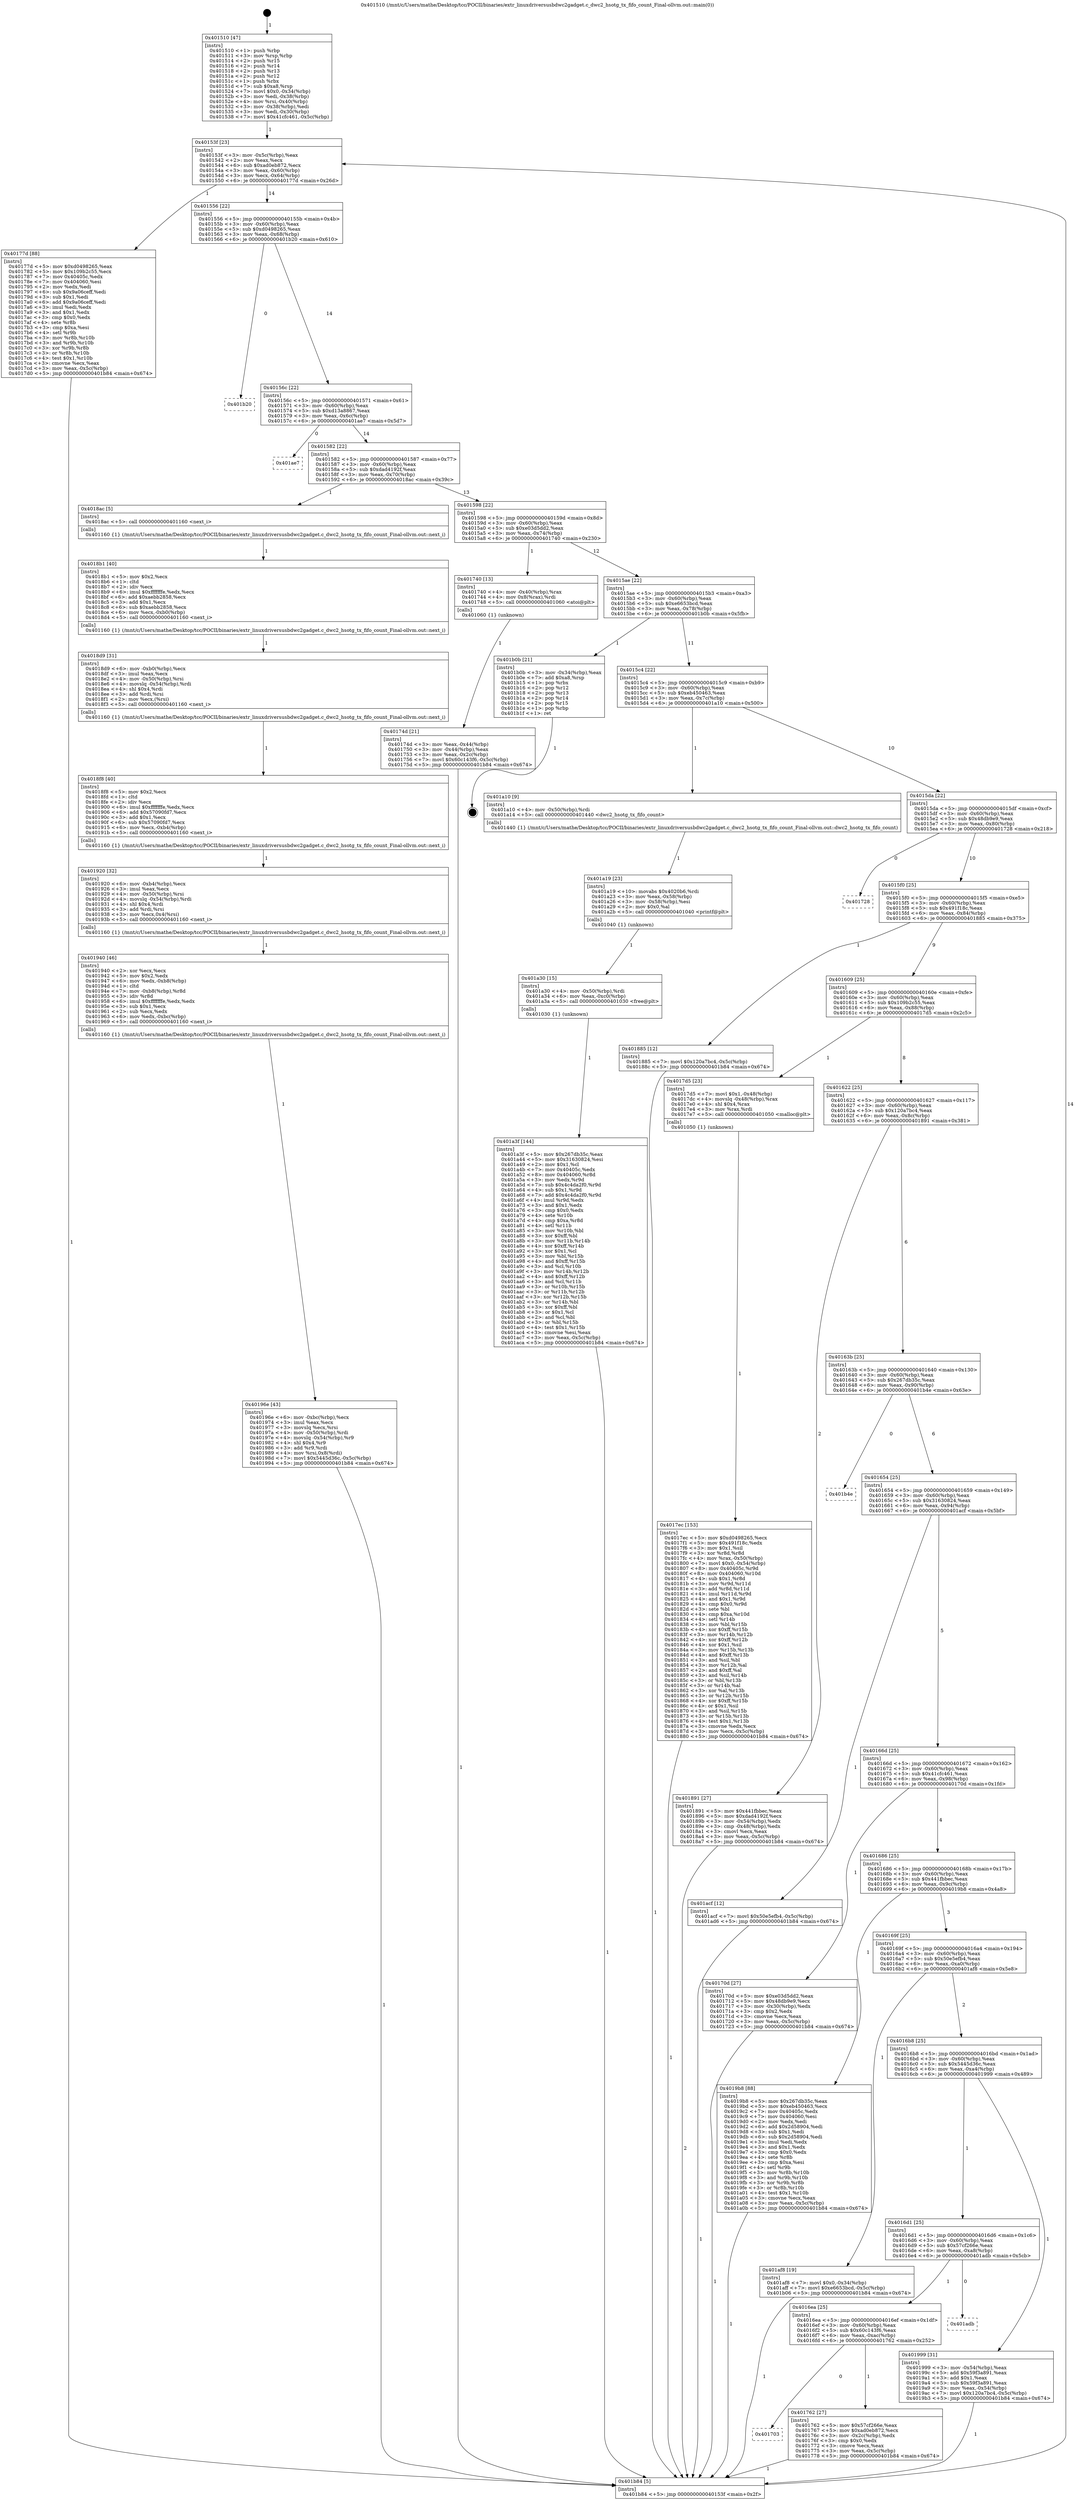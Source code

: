 digraph "0x401510" {
  label = "0x401510 (/mnt/c/Users/mathe/Desktop/tcc/POCII/binaries/extr_linuxdriversusbdwc2gadget.c_dwc2_hsotg_tx_fifo_count_Final-ollvm.out::main(0))"
  labelloc = "t"
  node[shape=record]

  Entry [label="",width=0.3,height=0.3,shape=circle,fillcolor=black,style=filled]
  "0x40153f" [label="{
     0x40153f [23]\l
     | [instrs]\l
     &nbsp;&nbsp;0x40153f \<+3\>: mov -0x5c(%rbp),%eax\l
     &nbsp;&nbsp;0x401542 \<+2\>: mov %eax,%ecx\l
     &nbsp;&nbsp;0x401544 \<+6\>: sub $0xad0eb872,%ecx\l
     &nbsp;&nbsp;0x40154a \<+3\>: mov %eax,-0x60(%rbp)\l
     &nbsp;&nbsp;0x40154d \<+3\>: mov %ecx,-0x64(%rbp)\l
     &nbsp;&nbsp;0x401550 \<+6\>: je 000000000040177d \<main+0x26d\>\l
  }"]
  "0x40177d" [label="{
     0x40177d [88]\l
     | [instrs]\l
     &nbsp;&nbsp;0x40177d \<+5\>: mov $0xd0498265,%eax\l
     &nbsp;&nbsp;0x401782 \<+5\>: mov $0x109b2c55,%ecx\l
     &nbsp;&nbsp;0x401787 \<+7\>: mov 0x40405c,%edx\l
     &nbsp;&nbsp;0x40178e \<+7\>: mov 0x404060,%esi\l
     &nbsp;&nbsp;0x401795 \<+2\>: mov %edx,%edi\l
     &nbsp;&nbsp;0x401797 \<+6\>: sub $0x9a06ceff,%edi\l
     &nbsp;&nbsp;0x40179d \<+3\>: sub $0x1,%edi\l
     &nbsp;&nbsp;0x4017a0 \<+6\>: add $0x9a06ceff,%edi\l
     &nbsp;&nbsp;0x4017a6 \<+3\>: imul %edi,%edx\l
     &nbsp;&nbsp;0x4017a9 \<+3\>: and $0x1,%edx\l
     &nbsp;&nbsp;0x4017ac \<+3\>: cmp $0x0,%edx\l
     &nbsp;&nbsp;0x4017af \<+4\>: sete %r8b\l
     &nbsp;&nbsp;0x4017b3 \<+3\>: cmp $0xa,%esi\l
     &nbsp;&nbsp;0x4017b6 \<+4\>: setl %r9b\l
     &nbsp;&nbsp;0x4017ba \<+3\>: mov %r8b,%r10b\l
     &nbsp;&nbsp;0x4017bd \<+3\>: and %r9b,%r10b\l
     &nbsp;&nbsp;0x4017c0 \<+3\>: xor %r9b,%r8b\l
     &nbsp;&nbsp;0x4017c3 \<+3\>: or %r8b,%r10b\l
     &nbsp;&nbsp;0x4017c6 \<+4\>: test $0x1,%r10b\l
     &nbsp;&nbsp;0x4017ca \<+3\>: cmovne %ecx,%eax\l
     &nbsp;&nbsp;0x4017cd \<+3\>: mov %eax,-0x5c(%rbp)\l
     &nbsp;&nbsp;0x4017d0 \<+5\>: jmp 0000000000401b84 \<main+0x674\>\l
  }"]
  "0x401556" [label="{
     0x401556 [22]\l
     | [instrs]\l
     &nbsp;&nbsp;0x401556 \<+5\>: jmp 000000000040155b \<main+0x4b\>\l
     &nbsp;&nbsp;0x40155b \<+3\>: mov -0x60(%rbp),%eax\l
     &nbsp;&nbsp;0x40155e \<+5\>: sub $0xd0498265,%eax\l
     &nbsp;&nbsp;0x401563 \<+3\>: mov %eax,-0x68(%rbp)\l
     &nbsp;&nbsp;0x401566 \<+6\>: je 0000000000401b20 \<main+0x610\>\l
  }"]
  Exit [label="",width=0.3,height=0.3,shape=circle,fillcolor=black,style=filled,peripheries=2]
  "0x401b20" [label="{
     0x401b20\l
  }", style=dashed]
  "0x40156c" [label="{
     0x40156c [22]\l
     | [instrs]\l
     &nbsp;&nbsp;0x40156c \<+5\>: jmp 0000000000401571 \<main+0x61\>\l
     &nbsp;&nbsp;0x401571 \<+3\>: mov -0x60(%rbp),%eax\l
     &nbsp;&nbsp;0x401574 \<+5\>: sub $0xd13a8867,%eax\l
     &nbsp;&nbsp;0x401579 \<+3\>: mov %eax,-0x6c(%rbp)\l
     &nbsp;&nbsp;0x40157c \<+6\>: je 0000000000401ae7 \<main+0x5d7\>\l
  }"]
  "0x401a3f" [label="{
     0x401a3f [144]\l
     | [instrs]\l
     &nbsp;&nbsp;0x401a3f \<+5\>: mov $0x267db35c,%eax\l
     &nbsp;&nbsp;0x401a44 \<+5\>: mov $0x31630824,%esi\l
     &nbsp;&nbsp;0x401a49 \<+2\>: mov $0x1,%cl\l
     &nbsp;&nbsp;0x401a4b \<+7\>: mov 0x40405c,%edx\l
     &nbsp;&nbsp;0x401a52 \<+8\>: mov 0x404060,%r8d\l
     &nbsp;&nbsp;0x401a5a \<+3\>: mov %edx,%r9d\l
     &nbsp;&nbsp;0x401a5d \<+7\>: sub $0x4c4da2f0,%r9d\l
     &nbsp;&nbsp;0x401a64 \<+4\>: sub $0x1,%r9d\l
     &nbsp;&nbsp;0x401a68 \<+7\>: add $0x4c4da2f0,%r9d\l
     &nbsp;&nbsp;0x401a6f \<+4\>: imul %r9d,%edx\l
     &nbsp;&nbsp;0x401a73 \<+3\>: and $0x1,%edx\l
     &nbsp;&nbsp;0x401a76 \<+3\>: cmp $0x0,%edx\l
     &nbsp;&nbsp;0x401a79 \<+4\>: sete %r10b\l
     &nbsp;&nbsp;0x401a7d \<+4\>: cmp $0xa,%r8d\l
     &nbsp;&nbsp;0x401a81 \<+4\>: setl %r11b\l
     &nbsp;&nbsp;0x401a85 \<+3\>: mov %r10b,%bl\l
     &nbsp;&nbsp;0x401a88 \<+3\>: xor $0xff,%bl\l
     &nbsp;&nbsp;0x401a8b \<+3\>: mov %r11b,%r14b\l
     &nbsp;&nbsp;0x401a8e \<+4\>: xor $0xff,%r14b\l
     &nbsp;&nbsp;0x401a92 \<+3\>: xor $0x1,%cl\l
     &nbsp;&nbsp;0x401a95 \<+3\>: mov %bl,%r15b\l
     &nbsp;&nbsp;0x401a98 \<+4\>: and $0xff,%r15b\l
     &nbsp;&nbsp;0x401a9c \<+3\>: and %cl,%r10b\l
     &nbsp;&nbsp;0x401a9f \<+3\>: mov %r14b,%r12b\l
     &nbsp;&nbsp;0x401aa2 \<+4\>: and $0xff,%r12b\l
     &nbsp;&nbsp;0x401aa6 \<+3\>: and %cl,%r11b\l
     &nbsp;&nbsp;0x401aa9 \<+3\>: or %r10b,%r15b\l
     &nbsp;&nbsp;0x401aac \<+3\>: or %r11b,%r12b\l
     &nbsp;&nbsp;0x401aaf \<+3\>: xor %r12b,%r15b\l
     &nbsp;&nbsp;0x401ab2 \<+3\>: or %r14b,%bl\l
     &nbsp;&nbsp;0x401ab5 \<+3\>: xor $0xff,%bl\l
     &nbsp;&nbsp;0x401ab8 \<+3\>: or $0x1,%cl\l
     &nbsp;&nbsp;0x401abb \<+2\>: and %cl,%bl\l
     &nbsp;&nbsp;0x401abd \<+3\>: or %bl,%r15b\l
     &nbsp;&nbsp;0x401ac0 \<+4\>: test $0x1,%r15b\l
     &nbsp;&nbsp;0x401ac4 \<+3\>: cmovne %esi,%eax\l
     &nbsp;&nbsp;0x401ac7 \<+3\>: mov %eax,-0x5c(%rbp)\l
     &nbsp;&nbsp;0x401aca \<+5\>: jmp 0000000000401b84 \<main+0x674\>\l
  }"]
  "0x401ae7" [label="{
     0x401ae7\l
  }", style=dashed]
  "0x401582" [label="{
     0x401582 [22]\l
     | [instrs]\l
     &nbsp;&nbsp;0x401582 \<+5\>: jmp 0000000000401587 \<main+0x77\>\l
     &nbsp;&nbsp;0x401587 \<+3\>: mov -0x60(%rbp),%eax\l
     &nbsp;&nbsp;0x40158a \<+5\>: sub $0xdad4192f,%eax\l
     &nbsp;&nbsp;0x40158f \<+3\>: mov %eax,-0x70(%rbp)\l
     &nbsp;&nbsp;0x401592 \<+6\>: je 00000000004018ac \<main+0x39c\>\l
  }"]
  "0x401a30" [label="{
     0x401a30 [15]\l
     | [instrs]\l
     &nbsp;&nbsp;0x401a30 \<+4\>: mov -0x50(%rbp),%rdi\l
     &nbsp;&nbsp;0x401a34 \<+6\>: mov %eax,-0xc0(%rbp)\l
     &nbsp;&nbsp;0x401a3a \<+5\>: call 0000000000401030 \<free@plt\>\l
     | [calls]\l
     &nbsp;&nbsp;0x401030 \{1\} (unknown)\l
  }"]
  "0x4018ac" [label="{
     0x4018ac [5]\l
     | [instrs]\l
     &nbsp;&nbsp;0x4018ac \<+5\>: call 0000000000401160 \<next_i\>\l
     | [calls]\l
     &nbsp;&nbsp;0x401160 \{1\} (/mnt/c/Users/mathe/Desktop/tcc/POCII/binaries/extr_linuxdriversusbdwc2gadget.c_dwc2_hsotg_tx_fifo_count_Final-ollvm.out::next_i)\l
  }"]
  "0x401598" [label="{
     0x401598 [22]\l
     | [instrs]\l
     &nbsp;&nbsp;0x401598 \<+5\>: jmp 000000000040159d \<main+0x8d\>\l
     &nbsp;&nbsp;0x40159d \<+3\>: mov -0x60(%rbp),%eax\l
     &nbsp;&nbsp;0x4015a0 \<+5\>: sub $0xe03d5dd2,%eax\l
     &nbsp;&nbsp;0x4015a5 \<+3\>: mov %eax,-0x74(%rbp)\l
     &nbsp;&nbsp;0x4015a8 \<+6\>: je 0000000000401740 \<main+0x230\>\l
  }"]
  "0x401a19" [label="{
     0x401a19 [23]\l
     | [instrs]\l
     &nbsp;&nbsp;0x401a19 \<+10\>: movabs $0x4020b6,%rdi\l
     &nbsp;&nbsp;0x401a23 \<+3\>: mov %eax,-0x58(%rbp)\l
     &nbsp;&nbsp;0x401a26 \<+3\>: mov -0x58(%rbp),%esi\l
     &nbsp;&nbsp;0x401a29 \<+2\>: mov $0x0,%al\l
     &nbsp;&nbsp;0x401a2b \<+5\>: call 0000000000401040 \<printf@plt\>\l
     | [calls]\l
     &nbsp;&nbsp;0x401040 \{1\} (unknown)\l
  }"]
  "0x401740" [label="{
     0x401740 [13]\l
     | [instrs]\l
     &nbsp;&nbsp;0x401740 \<+4\>: mov -0x40(%rbp),%rax\l
     &nbsp;&nbsp;0x401744 \<+4\>: mov 0x8(%rax),%rdi\l
     &nbsp;&nbsp;0x401748 \<+5\>: call 0000000000401060 \<atoi@plt\>\l
     | [calls]\l
     &nbsp;&nbsp;0x401060 \{1\} (unknown)\l
  }"]
  "0x4015ae" [label="{
     0x4015ae [22]\l
     | [instrs]\l
     &nbsp;&nbsp;0x4015ae \<+5\>: jmp 00000000004015b3 \<main+0xa3\>\l
     &nbsp;&nbsp;0x4015b3 \<+3\>: mov -0x60(%rbp),%eax\l
     &nbsp;&nbsp;0x4015b6 \<+5\>: sub $0xe6653bcd,%eax\l
     &nbsp;&nbsp;0x4015bb \<+3\>: mov %eax,-0x78(%rbp)\l
     &nbsp;&nbsp;0x4015be \<+6\>: je 0000000000401b0b \<main+0x5fb\>\l
  }"]
  "0x40196e" [label="{
     0x40196e [43]\l
     | [instrs]\l
     &nbsp;&nbsp;0x40196e \<+6\>: mov -0xbc(%rbp),%ecx\l
     &nbsp;&nbsp;0x401974 \<+3\>: imul %eax,%ecx\l
     &nbsp;&nbsp;0x401977 \<+3\>: movslq %ecx,%rsi\l
     &nbsp;&nbsp;0x40197a \<+4\>: mov -0x50(%rbp),%rdi\l
     &nbsp;&nbsp;0x40197e \<+4\>: movslq -0x54(%rbp),%r9\l
     &nbsp;&nbsp;0x401982 \<+4\>: shl $0x4,%r9\l
     &nbsp;&nbsp;0x401986 \<+3\>: add %r9,%rdi\l
     &nbsp;&nbsp;0x401989 \<+4\>: mov %rsi,0x8(%rdi)\l
     &nbsp;&nbsp;0x40198d \<+7\>: movl $0x5445d36c,-0x5c(%rbp)\l
     &nbsp;&nbsp;0x401994 \<+5\>: jmp 0000000000401b84 \<main+0x674\>\l
  }"]
  "0x401b0b" [label="{
     0x401b0b [21]\l
     | [instrs]\l
     &nbsp;&nbsp;0x401b0b \<+3\>: mov -0x34(%rbp),%eax\l
     &nbsp;&nbsp;0x401b0e \<+7\>: add $0xa8,%rsp\l
     &nbsp;&nbsp;0x401b15 \<+1\>: pop %rbx\l
     &nbsp;&nbsp;0x401b16 \<+2\>: pop %r12\l
     &nbsp;&nbsp;0x401b18 \<+2\>: pop %r13\l
     &nbsp;&nbsp;0x401b1a \<+2\>: pop %r14\l
     &nbsp;&nbsp;0x401b1c \<+2\>: pop %r15\l
     &nbsp;&nbsp;0x401b1e \<+1\>: pop %rbp\l
     &nbsp;&nbsp;0x401b1f \<+1\>: ret\l
  }"]
  "0x4015c4" [label="{
     0x4015c4 [22]\l
     | [instrs]\l
     &nbsp;&nbsp;0x4015c4 \<+5\>: jmp 00000000004015c9 \<main+0xb9\>\l
     &nbsp;&nbsp;0x4015c9 \<+3\>: mov -0x60(%rbp),%eax\l
     &nbsp;&nbsp;0x4015cc \<+5\>: sub $0xeb450463,%eax\l
     &nbsp;&nbsp;0x4015d1 \<+3\>: mov %eax,-0x7c(%rbp)\l
     &nbsp;&nbsp;0x4015d4 \<+6\>: je 0000000000401a10 \<main+0x500\>\l
  }"]
  "0x401940" [label="{
     0x401940 [46]\l
     | [instrs]\l
     &nbsp;&nbsp;0x401940 \<+2\>: xor %ecx,%ecx\l
     &nbsp;&nbsp;0x401942 \<+5\>: mov $0x2,%edx\l
     &nbsp;&nbsp;0x401947 \<+6\>: mov %edx,-0xb8(%rbp)\l
     &nbsp;&nbsp;0x40194d \<+1\>: cltd\l
     &nbsp;&nbsp;0x40194e \<+7\>: mov -0xb8(%rbp),%r8d\l
     &nbsp;&nbsp;0x401955 \<+3\>: idiv %r8d\l
     &nbsp;&nbsp;0x401958 \<+6\>: imul $0xfffffffe,%edx,%edx\l
     &nbsp;&nbsp;0x40195e \<+3\>: sub $0x1,%ecx\l
     &nbsp;&nbsp;0x401961 \<+2\>: sub %ecx,%edx\l
     &nbsp;&nbsp;0x401963 \<+6\>: mov %edx,-0xbc(%rbp)\l
     &nbsp;&nbsp;0x401969 \<+5\>: call 0000000000401160 \<next_i\>\l
     | [calls]\l
     &nbsp;&nbsp;0x401160 \{1\} (/mnt/c/Users/mathe/Desktop/tcc/POCII/binaries/extr_linuxdriversusbdwc2gadget.c_dwc2_hsotg_tx_fifo_count_Final-ollvm.out::next_i)\l
  }"]
  "0x401a10" [label="{
     0x401a10 [9]\l
     | [instrs]\l
     &nbsp;&nbsp;0x401a10 \<+4\>: mov -0x50(%rbp),%rdi\l
     &nbsp;&nbsp;0x401a14 \<+5\>: call 0000000000401440 \<dwc2_hsotg_tx_fifo_count\>\l
     | [calls]\l
     &nbsp;&nbsp;0x401440 \{1\} (/mnt/c/Users/mathe/Desktop/tcc/POCII/binaries/extr_linuxdriversusbdwc2gadget.c_dwc2_hsotg_tx_fifo_count_Final-ollvm.out::dwc2_hsotg_tx_fifo_count)\l
  }"]
  "0x4015da" [label="{
     0x4015da [22]\l
     | [instrs]\l
     &nbsp;&nbsp;0x4015da \<+5\>: jmp 00000000004015df \<main+0xcf\>\l
     &nbsp;&nbsp;0x4015df \<+3\>: mov -0x60(%rbp),%eax\l
     &nbsp;&nbsp;0x4015e2 \<+5\>: sub $0x48db9e9,%eax\l
     &nbsp;&nbsp;0x4015e7 \<+3\>: mov %eax,-0x80(%rbp)\l
     &nbsp;&nbsp;0x4015ea \<+6\>: je 0000000000401728 \<main+0x218\>\l
  }"]
  "0x401920" [label="{
     0x401920 [32]\l
     | [instrs]\l
     &nbsp;&nbsp;0x401920 \<+6\>: mov -0xb4(%rbp),%ecx\l
     &nbsp;&nbsp;0x401926 \<+3\>: imul %eax,%ecx\l
     &nbsp;&nbsp;0x401929 \<+4\>: mov -0x50(%rbp),%rsi\l
     &nbsp;&nbsp;0x40192d \<+4\>: movslq -0x54(%rbp),%rdi\l
     &nbsp;&nbsp;0x401931 \<+4\>: shl $0x4,%rdi\l
     &nbsp;&nbsp;0x401935 \<+3\>: add %rdi,%rsi\l
     &nbsp;&nbsp;0x401938 \<+3\>: mov %ecx,0x4(%rsi)\l
     &nbsp;&nbsp;0x40193b \<+5\>: call 0000000000401160 \<next_i\>\l
     | [calls]\l
     &nbsp;&nbsp;0x401160 \{1\} (/mnt/c/Users/mathe/Desktop/tcc/POCII/binaries/extr_linuxdriversusbdwc2gadget.c_dwc2_hsotg_tx_fifo_count_Final-ollvm.out::next_i)\l
  }"]
  "0x401728" [label="{
     0x401728\l
  }", style=dashed]
  "0x4015f0" [label="{
     0x4015f0 [25]\l
     | [instrs]\l
     &nbsp;&nbsp;0x4015f0 \<+5\>: jmp 00000000004015f5 \<main+0xe5\>\l
     &nbsp;&nbsp;0x4015f5 \<+3\>: mov -0x60(%rbp),%eax\l
     &nbsp;&nbsp;0x4015f8 \<+5\>: sub $0x491f18c,%eax\l
     &nbsp;&nbsp;0x4015fd \<+6\>: mov %eax,-0x84(%rbp)\l
     &nbsp;&nbsp;0x401603 \<+6\>: je 0000000000401885 \<main+0x375\>\l
  }"]
  "0x4018f8" [label="{
     0x4018f8 [40]\l
     | [instrs]\l
     &nbsp;&nbsp;0x4018f8 \<+5\>: mov $0x2,%ecx\l
     &nbsp;&nbsp;0x4018fd \<+1\>: cltd\l
     &nbsp;&nbsp;0x4018fe \<+2\>: idiv %ecx\l
     &nbsp;&nbsp;0x401900 \<+6\>: imul $0xfffffffe,%edx,%ecx\l
     &nbsp;&nbsp;0x401906 \<+6\>: add $0x57090fd7,%ecx\l
     &nbsp;&nbsp;0x40190c \<+3\>: add $0x1,%ecx\l
     &nbsp;&nbsp;0x40190f \<+6\>: sub $0x57090fd7,%ecx\l
     &nbsp;&nbsp;0x401915 \<+6\>: mov %ecx,-0xb4(%rbp)\l
     &nbsp;&nbsp;0x40191b \<+5\>: call 0000000000401160 \<next_i\>\l
     | [calls]\l
     &nbsp;&nbsp;0x401160 \{1\} (/mnt/c/Users/mathe/Desktop/tcc/POCII/binaries/extr_linuxdriversusbdwc2gadget.c_dwc2_hsotg_tx_fifo_count_Final-ollvm.out::next_i)\l
  }"]
  "0x401885" [label="{
     0x401885 [12]\l
     | [instrs]\l
     &nbsp;&nbsp;0x401885 \<+7\>: movl $0x120a7bc4,-0x5c(%rbp)\l
     &nbsp;&nbsp;0x40188c \<+5\>: jmp 0000000000401b84 \<main+0x674\>\l
  }"]
  "0x401609" [label="{
     0x401609 [25]\l
     | [instrs]\l
     &nbsp;&nbsp;0x401609 \<+5\>: jmp 000000000040160e \<main+0xfe\>\l
     &nbsp;&nbsp;0x40160e \<+3\>: mov -0x60(%rbp),%eax\l
     &nbsp;&nbsp;0x401611 \<+5\>: sub $0x109b2c55,%eax\l
     &nbsp;&nbsp;0x401616 \<+6\>: mov %eax,-0x88(%rbp)\l
     &nbsp;&nbsp;0x40161c \<+6\>: je 00000000004017d5 \<main+0x2c5\>\l
  }"]
  "0x4018d9" [label="{
     0x4018d9 [31]\l
     | [instrs]\l
     &nbsp;&nbsp;0x4018d9 \<+6\>: mov -0xb0(%rbp),%ecx\l
     &nbsp;&nbsp;0x4018df \<+3\>: imul %eax,%ecx\l
     &nbsp;&nbsp;0x4018e2 \<+4\>: mov -0x50(%rbp),%rsi\l
     &nbsp;&nbsp;0x4018e6 \<+4\>: movslq -0x54(%rbp),%rdi\l
     &nbsp;&nbsp;0x4018ea \<+4\>: shl $0x4,%rdi\l
     &nbsp;&nbsp;0x4018ee \<+3\>: add %rdi,%rsi\l
     &nbsp;&nbsp;0x4018f1 \<+2\>: mov %ecx,(%rsi)\l
     &nbsp;&nbsp;0x4018f3 \<+5\>: call 0000000000401160 \<next_i\>\l
     | [calls]\l
     &nbsp;&nbsp;0x401160 \{1\} (/mnt/c/Users/mathe/Desktop/tcc/POCII/binaries/extr_linuxdriversusbdwc2gadget.c_dwc2_hsotg_tx_fifo_count_Final-ollvm.out::next_i)\l
  }"]
  "0x4017d5" [label="{
     0x4017d5 [23]\l
     | [instrs]\l
     &nbsp;&nbsp;0x4017d5 \<+7\>: movl $0x1,-0x48(%rbp)\l
     &nbsp;&nbsp;0x4017dc \<+4\>: movslq -0x48(%rbp),%rax\l
     &nbsp;&nbsp;0x4017e0 \<+4\>: shl $0x4,%rax\l
     &nbsp;&nbsp;0x4017e4 \<+3\>: mov %rax,%rdi\l
     &nbsp;&nbsp;0x4017e7 \<+5\>: call 0000000000401050 \<malloc@plt\>\l
     | [calls]\l
     &nbsp;&nbsp;0x401050 \{1\} (unknown)\l
  }"]
  "0x401622" [label="{
     0x401622 [25]\l
     | [instrs]\l
     &nbsp;&nbsp;0x401622 \<+5\>: jmp 0000000000401627 \<main+0x117\>\l
     &nbsp;&nbsp;0x401627 \<+3\>: mov -0x60(%rbp),%eax\l
     &nbsp;&nbsp;0x40162a \<+5\>: sub $0x120a7bc4,%eax\l
     &nbsp;&nbsp;0x40162f \<+6\>: mov %eax,-0x8c(%rbp)\l
     &nbsp;&nbsp;0x401635 \<+6\>: je 0000000000401891 \<main+0x381\>\l
  }"]
  "0x4018b1" [label="{
     0x4018b1 [40]\l
     | [instrs]\l
     &nbsp;&nbsp;0x4018b1 \<+5\>: mov $0x2,%ecx\l
     &nbsp;&nbsp;0x4018b6 \<+1\>: cltd\l
     &nbsp;&nbsp;0x4018b7 \<+2\>: idiv %ecx\l
     &nbsp;&nbsp;0x4018b9 \<+6\>: imul $0xfffffffe,%edx,%ecx\l
     &nbsp;&nbsp;0x4018bf \<+6\>: add $0xaebb2858,%ecx\l
     &nbsp;&nbsp;0x4018c5 \<+3\>: add $0x1,%ecx\l
     &nbsp;&nbsp;0x4018c8 \<+6\>: sub $0xaebb2858,%ecx\l
     &nbsp;&nbsp;0x4018ce \<+6\>: mov %ecx,-0xb0(%rbp)\l
     &nbsp;&nbsp;0x4018d4 \<+5\>: call 0000000000401160 \<next_i\>\l
     | [calls]\l
     &nbsp;&nbsp;0x401160 \{1\} (/mnt/c/Users/mathe/Desktop/tcc/POCII/binaries/extr_linuxdriversusbdwc2gadget.c_dwc2_hsotg_tx_fifo_count_Final-ollvm.out::next_i)\l
  }"]
  "0x401891" [label="{
     0x401891 [27]\l
     | [instrs]\l
     &nbsp;&nbsp;0x401891 \<+5\>: mov $0x441fbbec,%eax\l
     &nbsp;&nbsp;0x401896 \<+5\>: mov $0xdad4192f,%ecx\l
     &nbsp;&nbsp;0x40189b \<+3\>: mov -0x54(%rbp),%edx\l
     &nbsp;&nbsp;0x40189e \<+3\>: cmp -0x48(%rbp),%edx\l
     &nbsp;&nbsp;0x4018a1 \<+3\>: cmovl %ecx,%eax\l
     &nbsp;&nbsp;0x4018a4 \<+3\>: mov %eax,-0x5c(%rbp)\l
     &nbsp;&nbsp;0x4018a7 \<+5\>: jmp 0000000000401b84 \<main+0x674\>\l
  }"]
  "0x40163b" [label="{
     0x40163b [25]\l
     | [instrs]\l
     &nbsp;&nbsp;0x40163b \<+5\>: jmp 0000000000401640 \<main+0x130\>\l
     &nbsp;&nbsp;0x401640 \<+3\>: mov -0x60(%rbp),%eax\l
     &nbsp;&nbsp;0x401643 \<+5\>: sub $0x267db35c,%eax\l
     &nbsp;&nbsp;0x401648 \<+6\>: mov %eax,-0x90(%rbp)\l
     &nbsp;&nbsp;0x40164e \<+6\>: je 0000000000401b4e \<main+0x63e\>\l
  }"]
  "0x4017ec" [label="{
     0x4017ec [153]\l
     | [instrs]\l
     &nbsp;&nbsp;0x4017ec \<+5\>: mov $0xd0498265,%ecx\l
     &nbsp;&nbsp;0x4017f1 \<+5\>: mov $0x491f18c,%edx\l
     &nbsp;&nbsp;0x4017f6 \<+3\>: mov $0x1,%sil\l
     &nbsp;&nbsp;0x4017f9 \<+3\>: xor %r8d,%r8d\l
     &nbsp;&nbsp;0x4017fc \<+4\>: mov %rax,-0x50(%rbp)\l
     &nbsp;&nbsp;0x401800 \<+7\>: movl $0x0,-0x54(%rbp)\l
     &nbsp;&nbsp;0x401807 \<+8\>: mov 0x40405c,%r9d\l
     &nbsp;&nbsp;0x40180f \<+8\>: mov 0x404060,%r10d\l
     &nbsp;&nbsp;0x401817 \<+4\>: sub $0x1,%r8d\l
     &nbsp;&nbsp;0x40181b \<+3\>: mov %r9d,%r11d\l
     &nbsp;&nbsp;0x40181e \<+3\>: add %r8d,%r11d\l
     &nbsp;&nbsp;0x401821 \<+4\>: imul %r11d,%r9d\l
     &nbsp;&nbsp;0x401825 \<+4\>: and $0x1,%r9d\l
     &nbsp;&nbsp;0x401829 \<+4\>: cmp $0x0,%r9d\l
     &nbsp;&nbsp;0x40182d \<+3\>: sete %bl\l
     &nbsp;&nbsp;0x401830 \<+4\>: cmp $0xa,%r10d\l
     &nbsp;&nbsp;0x401834 \<+4\>: setl %r14b\l
     &nbsp;&nbsp;0x401838 \<+3\>: mov %bl,%r15b\l
     &nbsp;&nbsp;0x40183b \<+4\>: xor $0xff,%r15b\l
     &nbsp;&nbsp;0x40183f \<+3\>: mov %r14b,%r12b\l
     &nbsp;&nbsp;0x401842 \<+4\>: xor $0xff,%r12b\l
     &nbsp;&nbsp;0x401846 \<+4\>: xor $0x1,%sil\l
     &nbsp;&nbsp;0x40184a \<+3\>: mov %r15b,%r13b\l
     &nbsp;&nbsp;0x40184d \<+4\>: and $0xff,%r13b\l
     &nbsp;&nbsp;0x401851 \<+3\>: and %sil,%bl\l
     &nbsp;&nbsp;0x401854 \<+3\>: mov %r12b,%al\l
     &nbsp;&nbsp;0x401857 \<+2\>: and $0xff,%al\l
     &nbsp;&nbsp;0x401859 \<+3\>: and %sil,%r14b\l
     &nbsp;&nbsp;0x40185c \<+3\>: or %bl,%r13b\l
     &nbsp;&nbsp;0x40185f \<+3\>: or %r14b,%al\l
     &nbsp;&nbsp;0x401862 \<+3\>: xor %al,%r13b\l
     &nbsp;&nbsp;0x401865 \<+3\>: or %r12b,%r15b\l
     &nbsp;&nbsp;0x401868 \<+4\>: xor $0xff,%r15b\l
     &nbsp;&nbsp;0x40186c \<+4\>: or $0x1,%sil\l
     &nbsp;&nbsp;0x401870 \<+3\>: and %sil,%r15b\l
     &nbsp;&nbsp;0x401873 \<+3\>: or %r15b,%r13b\l
     &nbsp;&nbsp;0x401876 \<+4\>: test $0x1,%r13b\l
     &nbsp;&nbsp;0x40187a \<+3\>: cmovne %edx,%ecx\l
     &nbsp;&nbsp;0x40187d \<+3\>: mov %ecx,-0x5c(%rbp)\l
     &nbsp;&nbsp;0x401880 \<+5\>: jmp 0000000000401b84 \<main+0x674\>\l
  }"]
  "0x401b4e" [label="{
     0x401b4e\l
  }", style=dashed]
  "0x401654" [label="{
     0x401654 [25]\l
     | [instrs]\l
     &nbsp;&nbsp;0x401654 \<+5\>: jmp 0000000000401659 \<main+0x149\>\l
     &nbsp;&nbsp;0x401659 \<+3\>: mov -0x60(%rbp),%eax\l
     &nbsp;&nbsp;0x40165c \<+5\>: sub $0x31630824,%eax\l
     &nbsp;&nbsp;0x401661 \<+6\>: mov %eax,-0x94(%rbp)\l
     &nbsp;&nbsp;0x401667 \<+6\>: je 0000000000401acf \<main+0x5bf\>\l
  }"]
  "0x401703" [label="{
     0x401703\l
  }", style=dashed]
  "0x401acf" [label="{
     0x401acf [12]\l
     | [instrs]\l
     &nbsp;&nbsp;0x401acf \<+7\>: movl $0x50e5efb4,-0x5c(%rbp)\l
     &nbsp;&nbsp;0x401ad6 \<+5\>: jmp 0000000000401b84 \<main+0x674\>\l
  }"]
  "0x40166d" [label="{
     0x40166d [25]\l
     | [instrs]\l
     &nbsp;&nbsp;0x40166d \<+5\>: jmp 0000000000401672 \<main+0x162\>\l
     &nbsp;&nbsp;0x401672 \<+3\>: mov -0x60(%rbp),%eax\l
     &nbsp;&nbsp;0x401675 \<+5\>: sub $0x41cfc461,%eax\l
     &nbsp;&nbsp;0x40167a \<+6\>: mov %eax,-0x98(%rbp)\l
     &nbsp;&nbsp;0x401680 \<+6\>: je 000000000040170d \<main+0x1fd\>\l
  }"]
  "0x401762" [label="{
     0x401762 [27]\l
     | [instrs]\l
     &nbsp;&nbsp;0x401762 \<+5\>: mov $0x57cf266e,%eax\l
     &nbsp;&nbsp;0x401767 \<+5\>: mov $0xad0eb872,%ecx\l
     &nbsp;&nbsp;0x40176c \<+3\>: mov -0x2c(%rbp),%edx\l
     &nbsp;&nbsp;0x40176f \<+3\>: cmp $0x0,%edx\l
     &nbsp;&nbsp;0x401772 \<+3\>: cmove %ecx,%eax\l
     &nbsp;&nbsp;0x401775 \<+3\>: mov %eax,-0x5c(%rbp)\l
     &nbsp;&nbsp;0x401778 \<+5\>: jmp 0000000000401b84 \<main+0x674\>\l
  }"]
  "0x40170d" [label="{
     0x40170d [27]\l
     | [instrs]\l
     &nbsp;&nbsp;0x40170d \<+5\>: mov $0xe03d5dd2,%eax\l
     &nbsp;&nbsp;0x401712 \<+5\>: mov $0x48db9e9,%ecx\l
     &nbsp;&nbsp;0x401717 \<+3\>: mov -0x30(%rbp),%edx\l
     &nbsp;&nbsp;0x40171a \<+3\>: cmp $0x2,%edx\l
     &nbsp;&nbsp;0x40171d \<+3\>: cmovne %ecx,%eax\l
     &nbsp;&nbsp;0x401720 \<+3\>: mov %eax,-0x5c(%rbp)\l
     &nbsp;&nbsp;0x401723 \<+5\>: jmp 0000000000401b84 \<main+0x674\>\l
  }"]
  "0x401686" [label="{
     0x401686 [25]\l
     | [instrs]\l
     &nbsp;&nbsp;0x401686 \<+5\>: jmp 000000000040168b \<main+0x17b\>\l
     &nbsp;&nbsp;0x40168b \<+3\>: mov -0x60(%rbp),%eax\l
     &nbsp;&nbsp;0x40168e \<+5\>: sub $0x441fbbec,%eax\l
     &nbsp;&nbsp;0x401693 \<+6\>: mov %eax,-0x9c(%rbp)\l
     &nbsp;&nbsp;0x401699 \<+6\>: je 00000000004019b8 \<main+0x4a8\>\l
  }"]
  "0x401b84" [label="{
     0x401b84 [5]\l
     | [instrs]\l
     &nbsp;&nbsp;0x401b84 \<+5\>: jmp 000000000040153f \<main+0x2f\>\l
  }"]
  "0x401510" [label="{
     0x401510 [47]\l
     | [instrs]\l
     &nbsp;&nbsp;0x401510 \<+1\>: push %rbp\l
     &nbsp;&nbsp;0x401511 \<+3\>: mov %rsp,%rbp\l
     &nbsp;&nbsp;0x401514 \<+2\>: push %r15\l
     &nbsp;&nbsp;0x401516 \<+2\>: push %r14\l
     &nbsp;&nbsp;0x401518 \<+2\>: push %r13\l
     &nbsp;&nbsp;0x40151a \<+2\>: push %r12\l
     &nbsp;&nbsp;0x40151c \<+1\>: push %rbx\l
     &nbsp;&nbsp;0x40151d \<+7\>: sub $0xa8,%rsp\l
     &nbsp;&nbsp;0x401524 \<+7\>: movl $0x0,-0x34(%rbp)\l
     &nbsp;&nbsp;0x40152b \<+3\>: mov %edi,-0x38(%rbp)\l
     &nbsp;&nbsp;0x40152e \<+4\>: mov %rsi,-0x40(%rbp)\l
     &nbsp;&nbsp;0x401532 \<+3\>: mov -0x38(%rbp),%edi\l
     &nbsp;&nbsp;0x401535 \<+3\>: mov %edi,-0x30(%rbp)\l
     &nbsp;&nbsp;0x401538 \<+7\>: movl $0x41cfc461,-0x5c(%rbp)\l
  }"]
  "0x40174d" [label="{
     0x40174d [21]\l
     | [instrs]\l
     &nbsp;&nbsp;0x40174d \<+3\>: mov %eax,-0x44(%rbp)\l
     &nbsp;&nbsp;0x401750 \<+3\>: mov -0x44(%rbp),%eax\l
     &nbsp;&nbsp;0x401753 \<+3\>: mov %eax,-0x2c(%rbp)\l
     &nbsp;&nbsp;0x401756 \<+7\>: movl $0x60c143f6,-0x5c(%rbp)\l
     &nbsp;&nbsp;0x40175d \<+5\>: jmp 0000000000401b84 \<main+0x674\>\l
  }"]
  "0x4016ea" [label="{
     0x4016ea [25]\l
     | [instrs]\l
     &nbsp;&nbsp;0x4016ea \<+5\>: jmp 00000000004016ef \<main+0x1df\>\l
     &nbsp;&nbsp;0x4016ef \<+3\>: mov -0x60(%rbp),%eax\l
     &nbsp;&nbsp;0x4016f2 \<+5\>: sub $0x60c143f6,%eax\l
     &nbsp;&nbsp;0x4016f7 \<+6\>: mov %eax,-0xac(%rbp)\l
     &nbsp;&nbsp;0x4016fd \<+6\>: je 0000000000401762 \<main+0x252\>\l
  }"]
  "0x4019b8" [label="{
     0x4019b8 [88]\l
     | [instrs]\l
     &nbsp;&nbsp;0x4019b8 \<+5\>: mov $0x267db35c,%eax\l
     &nbsp;&nbsp;0x4019bd \<+5\>: mov $0xeb450463,%ecx\l
     &nbsp;&nbsp;0x4019c2 \<+7\>: mov 0x40405c,%edx\l
     &nbsp;&nbsp;0x4019c9 \<+7\>: mov 0x404060,%esi\l
     &nbsp;&nbsp;0x4019d0 \<+2\>: mov %edx,%edi\l
     &nbsp;&nbsp;0x4019d2 \<+6\>: add $0x2d58904,%edi\l
     &nbsp;&nbsp;0x4019d8 \<+3\>: sub $0x1,%edi\l
     &nbsp;&nbsp;0x4019db \<+6\>: sub $0x2d58904,%edi\l
     &nbsp;&nbsp;0x4019e1 \<+3\>: imul %edi,%edx\l
     &nbsp;&nbsp;0x4019e4 \<+3\>: and $0x1,%edx\l
     &nbsp;&nbsp;0x4019e7 \<+3\>: cmp $0x0,%edx\l
     &nbsp;&nbsp;0x4019ea \<+4\>: sete %r8b\l
     &nbsp;&nbsp;0x4019ee \<+3\>: cmp $0xa,%esi\l
     &nbsp;&nbsp;0x4019f1 \<+4\>: setl %r9b\l
     &nbsp;&nbsp;0x4019f5 \<+3\>: mov %r8b,%r10b\l
     &nbsp;&nbsp;0x4019f8 \<+3\>: and %r9b,%r10b\l
     &nbsp;&nbsp;0x4019fb \<+3\>: xor %r9b,%r8b\l
     &nbsp;&nbsp;0x4019fe \<+3\>: or %r8b,%r10b\l
     &nbsp;&nbsp;0x401a01 \<+4\>: test $0x1,%r10b\l
     &nbsp;&nbsp;0x401a05 \<+3\>: cmovne %ecx,%eax\l
     &nbsp;&nbsp;0x401a08 \<+3\>: mov %eax,-0x5c(%rbp)\l
     &nbsp;&nbsp;0x401a0b \<+5\>: jmp 0000000000401b84 \<main+0x674\>\l
  }"]
  "0x40169f" [label="{
     0x40169f [25]\l
     | [instrs]\l
     &nbsp;&nbsp;0x40169f \<+5\>: jmp 00000000004016a4 \<main+0x194\>\l
     &nbsp;&nbsp;0x4016a4 \<+3\>: mov -0x60(%rbp),%eax\l
     &nbsp;&nbsp;0x4016a7 \<+5\>: sub $0x50e5efb4,%eax\l
     &nbsp;&nbsp;0x4016ac \<+6\>: mov %eax,-0xa0(%rbp)\l
     &nbsp;&nbsp;0x4016b2 \<+6\>: je 0000000000401af8 \<main+0x5e8\>\l
  }"]
  "0x401adb" [label="{
     0x401adb\l
  }", style=dashed]
  "0x401af8" [label="{
     0x401af8 [19]\l
     | [instrs]\l
     &nbsp;&nbsp;0x401af8 \<+7\>: movl $0x0,-0x34(%rbp)\l
     &nbsp;&nbsp;0x401aff \<+7\>: movl $0xe6653bcd,-0x5c(%rbp)\l
     &nbsp;&nbsp;0x401b06 \<+5\>: jmp 0000000000401b84 \<main+0x674\>\l
  }"]
  "0x4016b8" [label="{
     0x4016b8 [25]\l
     | [instrs]\l
     &nbsp;&nbsp;0x4016b8 \<+5\>: jmp 00000000004016bd \<main+0x1ad\>\l
     &nbsp;&nbsp;0x4016bd \<+3\>: mov -0x60(%rbp),%eax\l
     &nbsp;&nbsp;0x4016c0 \<+5\>: sub $0x5445d36c,%eax\l
     &nbsp;&nbsp;0x4016c5 \<+6\>: mov %eax,-0xa4(%rbp)\l
     &nbsp;&nbsp;0x4016cb \<+6\>: je 0000000000401999 \<main+0x489\>\l
  }"]
  "0x4016d1" [label="{
     0x4016d1 [25]\l
     | [instrs]\l
     &nbsp;&nbsp;0x4016d1 \<+5\>: jmp 00000000004016d6 \<main+0x1c6\>\l
     &nbsp;&nbsp;0x4016d6 \<+3\>: mov -0x60(%rbp),%eax\l
     &nbsp;&nbsp;0x4016d9 \<+5\>: sub $0x57cf266e,%eax\l
     &nbsp;&nbsp;0x4016de \<+6\>: mov %eax,-0xa8(%rbp)\l
     &nbsp;&nbsp;0x4016e4 \<+6\>: je 0000000000401adb \<main+0x5cb\>\l
  }"]
  "0x401999" [label="{
     0x401999 [31]\l
     | [instrs]\l
     &nbsp;&nbsp;0x401999 \<+3\>: mov -0x54(%rbp),%eax\l
     &nbsp;&nbsp;0x40199c \<+5\>: add $0x59f3a891,%eax\l
     &nbsp;&nbsp;0x4019a1 \<+3\>: add $0x1,%eax\l
     &nbsp;&nbsp;0x4019a4 \<+5\>: sub $0x59f3a891,%eax\l
     &nbsp;&nbsp;0x4019a9 \<+3\>: mov %eax,-0x54(%rbp)\l
     &nbsp;&nbsp;0x4019ac \<+7\>: movl $0x120a7bc4,-0x5c(%rbp)\l
     &nbsp;&nbsp;0x4019b3 \<+5\>: jmp 0000000000401b84 \<main+0x674\>\l
  }"]
  Entry -> "0x401510" [label=" 1"]
  "0x40153f" -> "0x40177d" [label=" 1"]
  "0x40153f" -> "0x401556" [label=" 14"]
  "0x401b0b" -> Exit [label=" 1"]
  "0x401556" -> "0x401b20" [label=" 0"]
  "0x401556" -> "0x40156c" [label=" 14"]
  "0x401af8" -> "0x401b84" [label=" 1"]
  "0x40156c" -> "0x401ae7" [label=" 0"]
  "0x40156c" -> "0x401582" [label=" 14"]
  "0x401acf" -> "0x401b84" [label=" 1"]
  "0x401582" -> "0x4018ac" [label=" 1"]
  "0x401582" -> "0x401598" [label=" 13"]
  "0x401a3f" -> "0x401b84" [label=" 1"]
  "0x401598" -> "0x401740" [label=" 1"]
  "0x401598" -> "0x4015ae" [label=" 12"]
  "0x401a30" -> "0x401a3f" [label=" 1"]
  "0x4015ae" -> "0x401b0b" [label=" 1"]
  "0x4015ae" -> "0x4015c4" [label=" 11"]
  "0x401a19" -> "0x401a30" [label=" 1"]
  "0x4015c4" -> "0x401a10" [label=" 1"]
  "0x4015c4" -> "0x4015da" [label=" 10"]
  "0x401a10" -> "0x401a19" [label=" 1"]
  "0x4015da" -> "0x401728" [label=" 0"]
  "0x4015da" -> "0x4015f0" [label=" 10"]
  "0x4019b8" -> "0x401b84" [label=" 1"]
  "0x4015f0" -> "0x401885" [label=" 1"]
  "0x4015f0" -> "0x401609" [label=" 9"]
  "0x401999" -> "0x401b84" [label=" 1"]
  "0x401609" -> "0x4017d5" [label=" 1"]
  "0x401609" -> "0x401622" [label=" 8"]
  "0x40196e" -> "0x401b84" [label=" 1"]
  "0x401622" -> "0x401891" [label=" 2"]
  "0x401622" -> "0x40163b" [label=" 6"]
  "0x401940" -> "0x40196e" [label=" 1"]
  "0x40163b" -> "0x401b4e" [label=" 0"]
  "0x40163b" -> "0x401654" [label=" 6"]
  "0x401920" -> "0x401940" [label=" 1"]
  "0x401654" -> "0x401acf" [label=" 1"]
  "0x401654" -> "0x40166d" [label=" 5"]
  "0x4018f8" -> "0x401920" [label=" 1"]
  "0x40166d" -> "0x40170d" [label=" 1"]
  "0x40166d" -> "0x401686" [label=" 4"]
  "0x40170d" -> "0x401b84" [label=" 1"]
  "0x401510" -> "0x40153f" [label=" 1"]
  "0x401b84" -> "0x40153f" [label=" 14"]
  "0x401740" -> "0x40174d" [label=" 1"]
  "0x40174d" -> "0x401b84" [label=" 1"]
  "0x4018d9" -> "0x4018f8" [label=" 1"]
  "0x401686" -> "0x4019b8" [label=" 1"]
  "0x401686" -> "0x40169f" [label=" 3"]
  "0x4018ac" -> "0x4018b1" [label=" 1"]
  "0x40169f" -> "0x401af8" [label=" 1"]
  "0x40169f" -> "0x4016b8" [label=" 2"]
  "0x401891" -> "0x401b84" [label=" 2"]
  "0x4016b8" -> "0x401999" [label=" 1"]
  "0x4016b8" -> "0x4016d1" [label=" 1"]
  "0x401885" -> "0x401b84" [label=" 1"]
  "0x4016d1" -> "0x401adb" [label=" 0"]
  "0x4016d1" -> "0x4016ea" [label=" 1"]
  "0x4018b1" -> "0x4018d9" [label=" 1"]
  "0x4016ea" -> "0x401762" [label=" 1"]
  "0x4016ea" -> "0x401703" [label=" 0"]
  "0x401762" -> "0x401b84" [label=" 1"]
  "0x40177d" -> "0x401b84" [label=" 1"]
  "0x4017d5" -> "0x4017ec" [label=" 1"]
  "0x4017ec" -> "0x401b84" [label=" 1"]
}
